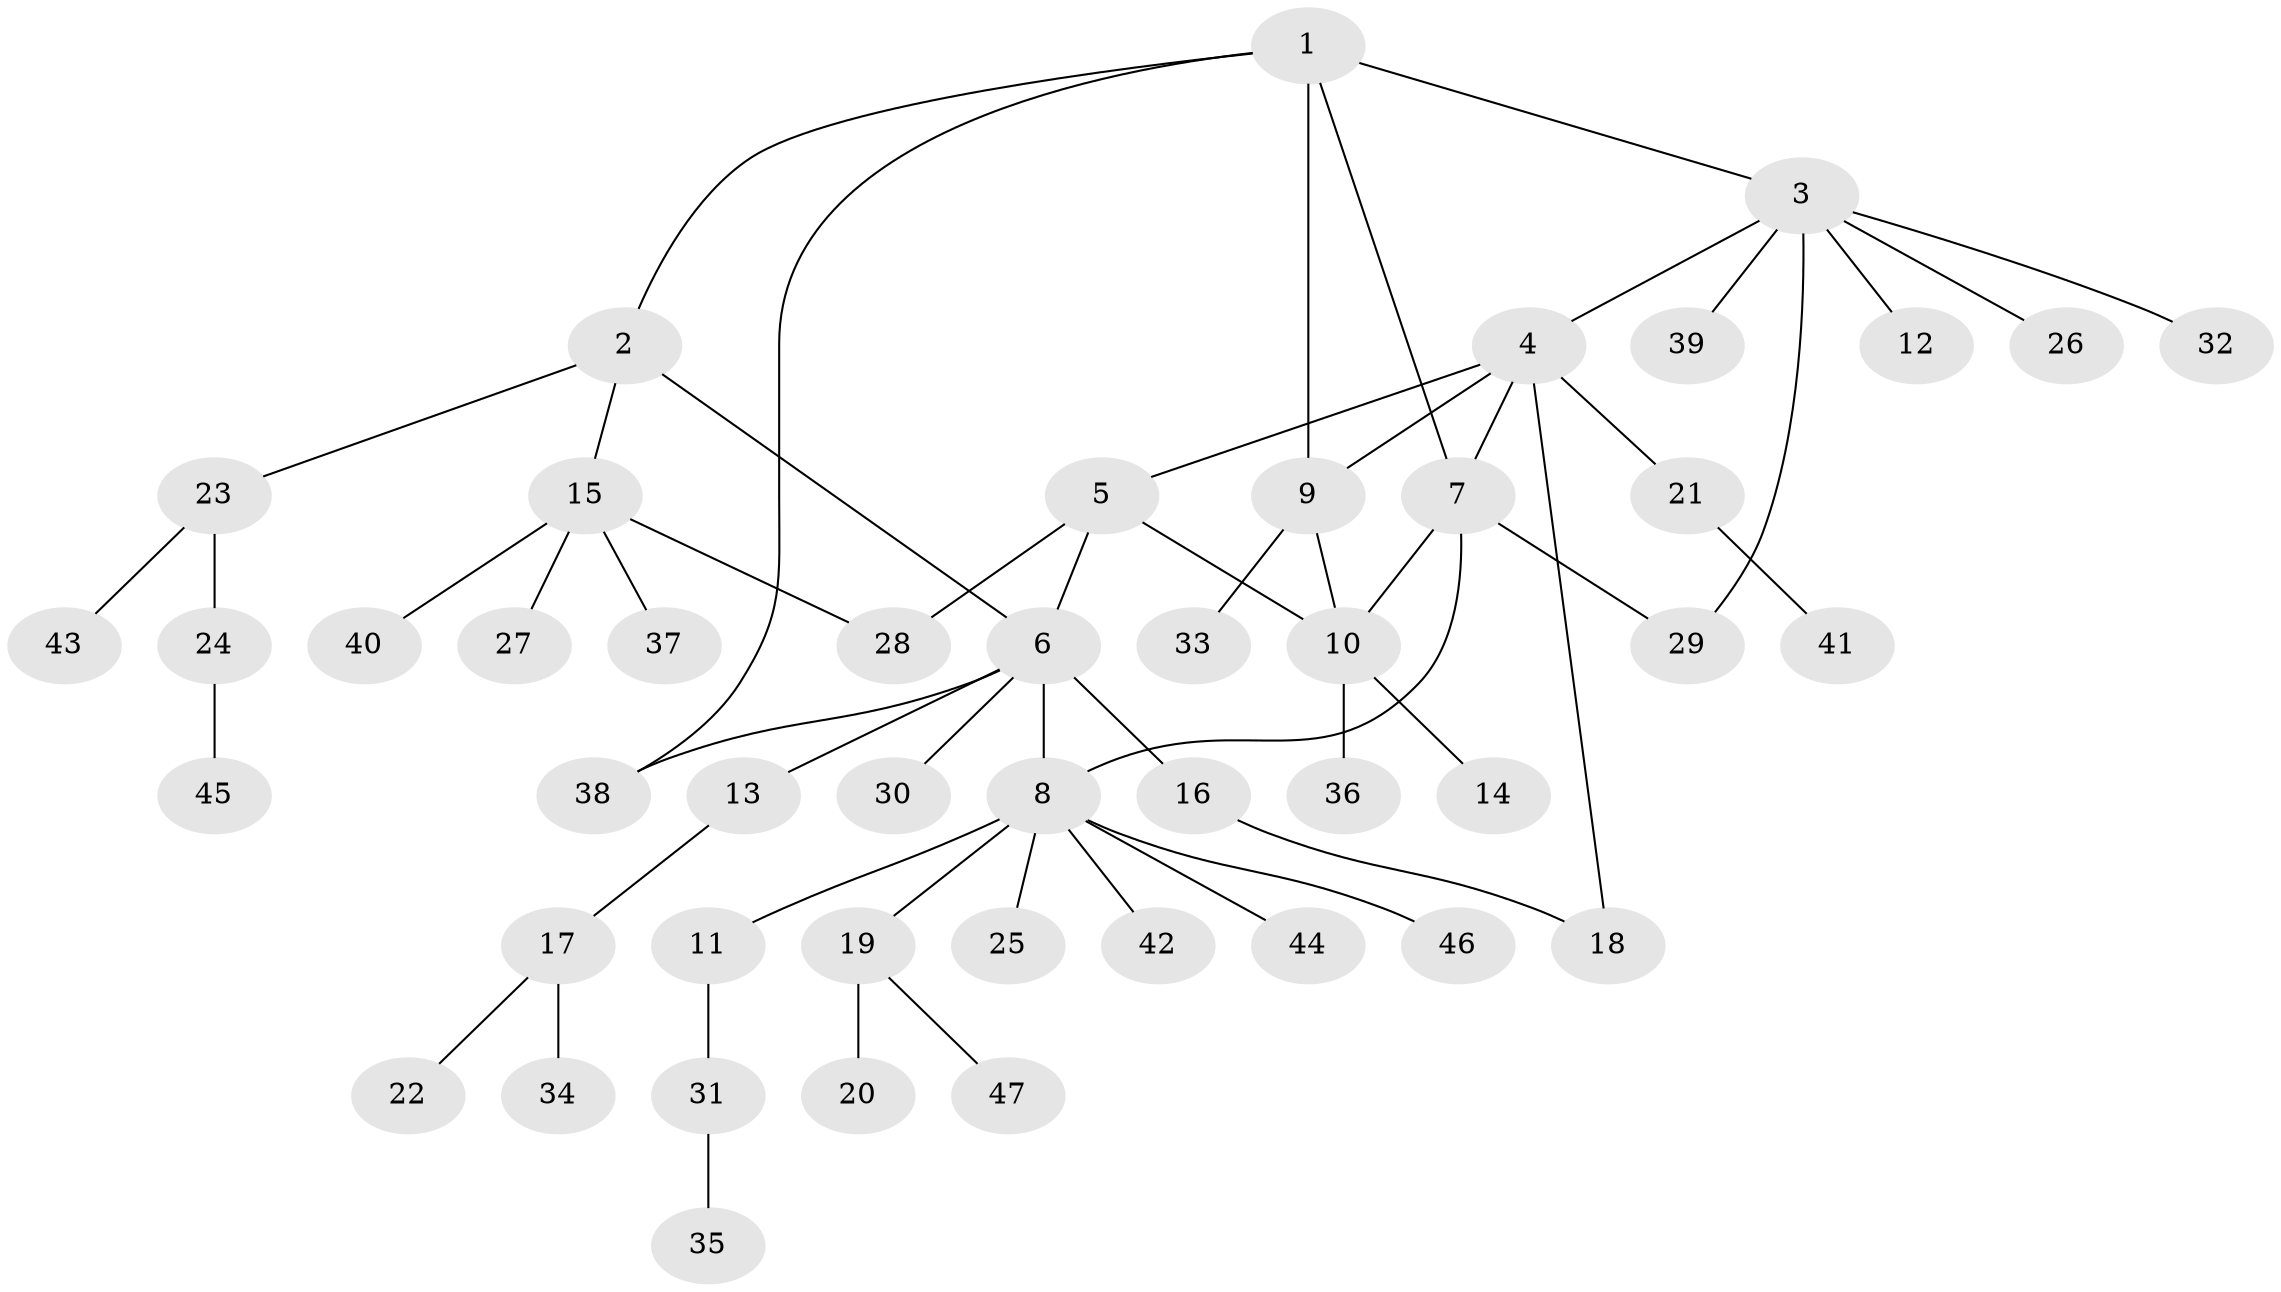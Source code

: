 // coarse degree distribution, {5: 0.08695652173913043, 8: 0.043478260869565216, 4: 0.043478260869565216, 11: 0.043478260869565216, 1: 0.6086956521739131, 2: 0.13043478260869565, 3: 0.043478260869565216}
// Generated by graph-tools (version 1.1) at 2025/19/03/04/25 18:19:56]
// undirected, 47 vertices, 56 edges
graph export_dot {
graph [start="1"]
  node [color=gray90,style=filled];
  1;
  2;
  3;
  4;
  5;
  6;
  7;
  8;
  9;
  10;
  11;
  12;
  13;
  14;
  15;
  16;
  17;
  18;
  19;
  20;
  21;
  22;
  23;
  24;
  25;
  26;
  27;
  28;
  29;
  30;
  31;
  32;
  33;
  34;
  35;
  36;
  37;
  38;
  39;
  40;
  41;
  42;
  43;
  44;
  45;
  46;
  47;
  1 -- 2;
  1 -- 3;
  1 -- 7;
  1 -- 9;
  1 -- 38;
  2 -- 6;
  2 -- 15;
  2 -- 23;
  3 -- 4;
  3 -- 12;
  3 -- 26;
  3 -- 29;
  3 -- 32;
  3 -- 39;
  4 -- 5;
  4 -- 7;
  4 -- 9;
  4 -- 18;
  4 -- 21;
  5 -- 6;
  5 -- 10;
  5 -- 28;
  6 -- 8;
  6 -- 13;
  6 -- 16;
  6 -- 30;
  6 -- 38;
  7 -- 8;
  7 -- 10;
  7 -- 29;
  8 -- 11;
  8 -- 19;
  8 -- 25;
  8 -- 42;
  8 -- 44;
  8 -- 46;
  9 -- 10;
  9 -- 33;
  10 -- 14;
  10 -- 36;
  11 -- 31;
  13 -- 17;
  15 -- 27;
  15 -- 28;
  15 -- 37;
  15 -- 40;
  16 -- 18;
  17 -- 22;
  17 -- 34;
  19 -- 20;
  19 -- 47;
  21 -- 41;
  23 -- 24;
  23 -- 43;
  24 -- 45;
  31 -- 35;
}

